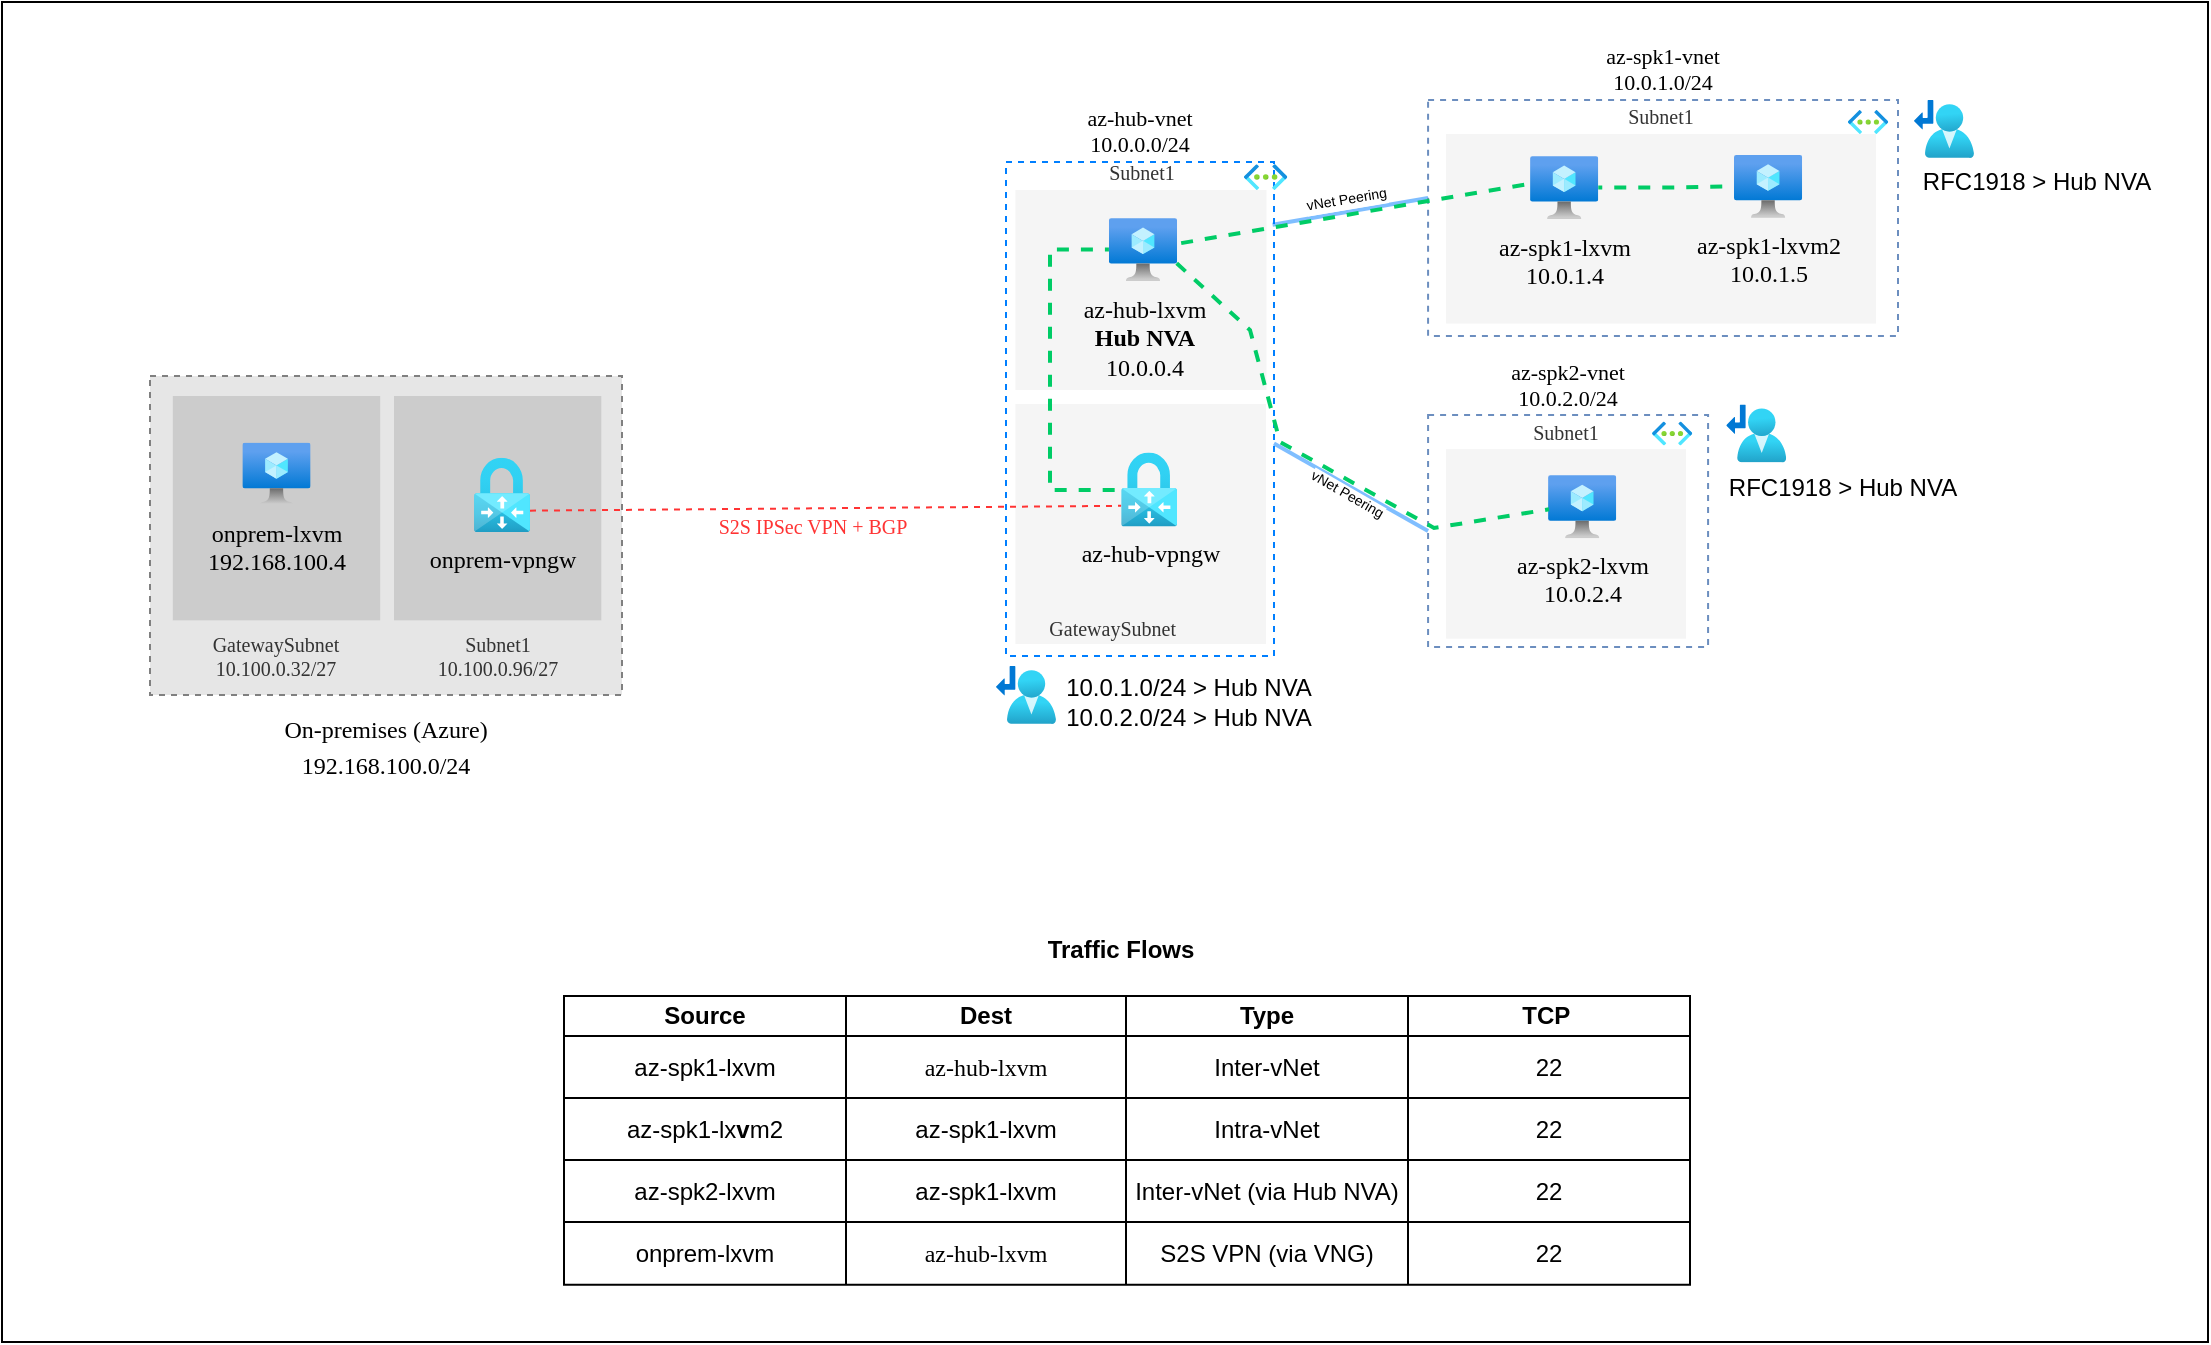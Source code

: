 <mxfile version="26.0.4">
  <diagram id="YnsuH4LNzArkPRJicwyz" name="Page-1">
    <mxGraphModel dx="2401" dy="751" grid="0" gridSize="10" guides="1" tooltips="1" connect="1" arrows="1" fold="1" page="1" pageScale="1" pageWidth="1100" pageHeight="850" background="#FFFFFF" math="0" shadow="0">
      <root>
        <mxCell id="0" />
        <mxCell id="1" parent="0" />
        <mxCell id="ZO6mygOJQg1MdGIY1tNN-86" value="" style="rounded=0;whiteSpace=wrap;html=1;" parent="1" vertex="1">
          <mxGeometry x="-12" y="7" width="1103" height="670" as="geometry" />
        </mxCell>
        <mxCell id="2" value="&lt;font style=&quot;font-size: 12px;&quot;&gt;On-premises (Azure)&lt;br style=&quot;&quot;&gt;192.168.100.0/24&lt;br&gt;&lt;/font&gt;" style="whiteSpace=wrap;html=1;labelBackgroundColor=none;fontFamily=Verdana;fontSize=15;labelPosition=center;verticalLabelPosition=bottom;align=center;verticalAlign=top;dashed=1;strokeColor=#808080;fillColor=#E6E6E6;" parent="1" vertex="1">
          <mxGeometry x="62" y="194" width="236" height="159.5" as="geometry" />
        </mxCell>
        <mxCell id="3" value="GatewaySubnet&lt;br&gt;10.100.0.32/27" style="whiteSpace=wrap;html=1;labelBackgroundColor=none;fontFamily=Verdana;fillColor=#CCCCCC;fontColor=#333333;strokeColor=none;fontSize=10;labelPosition=center;verticalLabelPosition=bottom;align=center;verticalAlign=top;dashed=1;" parent="1" vertex="1">
          <mxGeometry x="73.4" y="204" width="103.69" height="112.19" as="geometry" />
        </mxCell>
        <mxCell id="5" value="az-hub-vnet&lt;br style=&quot;font-size: 11px;&quot;&gt;10.0.0.0/24" style="whiteSpace=wrap;html=1;fillColor=none;strokeColor=#007FFF;dashed=1;labelPosition=center;verticalLabelPosition=top;align=center;verticalAlign=bottom;fontSize=11;fontFamily=Verdana;" parent="1" vertex="1">
          <mxGeometry x="490" y="87" width="134" height="247" as="geometry" />
        </mxCell>
        <mxCell id="6" value="" style="aspect=fixed;html=1;points=[];align=center;image;fontSize=12;image=img/lib/azure2/networking/Virtual_Networks.svg;dashed=1;fontFamily=Verdana;" parent="1" vertex="1">
          <mxGeometry x="608.999" y="88.08" width="21.641" height="12.92" as="geometry" />
        </mxCell>
        <mxCell id="7" value="GatewaySubnet" style="whiteSpace=wrap;html=1;labelBackgroundColor=none;fontFamily=Verdana;fillColor=#f5f5f5;fontColor=#333333;strokeColor=none;fontSize=10;labelPosition=left;verticalLabelPosition=bottom;align=right;verticalAlign=top;spacingLeft=0;spacingBottom=0;spacingRight=-63;spacing=-18;" parent="1" vertex="1">
          <mxGeometry x="494.71" y="208" width="125.29" height="120" as="geometry" />
        </mxCell>
        <mxCell id="9" value="Subnet1" style="whiteSpace=wrap;html=1;labelBackgroundColor=none;fontFamily=Verdana;fillColor=#f5f5f5;fontColor=#333333;strokeColor=none;fontSize=10;labelPosition=center;verticalLabelPosition=top;align=center;verticalAlign=bottom;" parent="1" vertex="1">
          <mxGeometry x="494.71" y="101" width="125.56" height="100" as="geometry" />
        </mxCell>
        <mxCell id="12" style="edgeStyle=none;html=1;fontFamily=Verdana;fontSize=10;endArrow=none;endFill=0;opacity=50;exitX=0;exitY=0.392;exitDx=0;exitDy=0;fontColor=#007FFF;strokeColor=#007FFF;strokeWidth=2;exitPerimeter=0;" parent="1" edge="1">
          <mxGeometry relative="1" as="geometry">
            <mxPoint x="701.04" y="104.996" as="sourcePoint" />
            <mxPoint x="623.3" y="118.36" as="targetPoint" />
          </mxGeometry>
        </mxCell>
        <mxCell id="13" value="az-spk1-vnet&lt;br style=&quot;font-size: 11px;&quot;&gt;10.0.1.0/24" style="whiteSpace=wrap;html=1;fillColor=none;strokeColor=#6c8ebf;dashed=1;labelBackgroundColor=none;fontFamily=Verdana;fontSize=11;labelPosition=center;verticalLabelPosition=top;align=center;verticalAlign=bottom;" parent="1" vertex="1">
          <mxGeometry x="701.04" y="56" width="234.96" height="118" as="geometry" />
        </mxCell>
        <mxCell id="14" value="" style="aspect=fixed;html=1;points=[];align=center;image;fontSize=12;image=img/lib/azure2/networking/Virtual_Networks.svg;dashed=1;labelBackgroundColor=none;fontFamily=Verdana;fillColor=default;" parent="1" vertex="1">
          <mxGeometry x="911" y="61" width="20.1" height="12" as="geometry" />
        </mxCell>
        <mxCell id="15" value="Subnet1" style="whiteSpace=wrap;html=1;labelBackgroundColor=none;fontFamily=Verdana;fillColor=#f5f5f5;fontColor=#333333;strokeColor=none;fontSize=10;labelPosition=center;verticalLabelPosition=top;align=center;verticalAlign=bottom;" parent="1" vertex="1">
          <mxGeometry x="710.04" y="73" width="214.96" height="94.79" as="geometry" />
        </mxCell>
        <mxCell id="ZO6mygOJQg1MdGIY1tNN-87" style="edgeStyle=orthogonalEdgeStyle;rounded=0;orthogonalLoop=1;jettySize=auto;html=1;endArrow=none;endFill=0;dashed=1;strokeColor=#00CC66;flowAnimation=1;strokeWidth=2;" parent="1" source="16" target="47" edge="1">
          <mxGeometry relative="1" as="geometry" />
        </mxCell>
        <mxCell id="ZO6mygOJQg1MdGIY1tNN-89" style="rounded=0;orthogonalLoop=1;jettySize=auto;html=1;strokeWidth=2;strokeColor=#00CC66;dashed=1;align=center;verticalAlign=middle;fontFamily=Helvetica;fontSize=11;fontColor=default;labelBackgroundColor=default;endArrow=none;endFill=0;flowAnimation=1;" parent="1" target="35" edge="1">
          <mxGeometry relative="1" as="geometry">
            <mxPoint x="757" y="97" as="sourcePoint" />
          </mxGeometry>
        </mxCell>
        <mxCell id="ZO6mygOJQg1MdGIY1tNN-94" value="&lt;span&gt;vNet Peering&lt;/span&gt;" style="edgeLabel;html=1;align=center;verticalAlign=middle;resizable=0;points=[];rotation=-9.4;fontSize=7;" parent="ZO6mygOJQg1MdGIY1tNN-89" vertex="1" connectable="0">
          <mxGeometry x="0.043" y="-2" relative="1" as="geometry">
            <mxPoint x="-2" y="-5" as="offset" />
          </mxGeometry>
        </mxCell>
        <mxCell id="16" value="az-spk1-lxvm&lt;br&gt;10.0.1.4" style="aspect=fixed;html=1;points=[];align=center;image;fontSize=12;image=img/lib/azure2/compute/Virtual_Machine.svg;labelBackgroundColor=none;fontFamily=Verdana;fillColor=default;" parent="1" vertex="1">
          <mxGeometry x="752.041" y="84.0" width="34.087" height="31.617" as="geometry" />
        </mxCell>
        <mxCell id="17" style="edgeStyle=none;html=1;exitX=0;exitY=0.5;exitDx=0;exitDy=0;fontFamily=Verdana;fontSize=10;endArrow=none;endFill=0;opacity=50;fontColor=#007FFF;strokeColor=#007FFF;entryX=1;entryY=0.57;entryDx=0;entryDy=0;strokeWidth=2;entryPerimeter=0;" parent="1" source="18" target="5" edge="1">
          <mxGeometry relative="1" as="geometry">
            <mxPoint x="627" y="175" as="targetPoint" />
          </mxGeometry>
        </mxCell>
        <mxCell id="ZO6mygOJQg1MdGIY1tNN-92" value="vNet Peering" style="edgeLabel;html=1;align=center;verticalAlign=middle;resizable=0;points=[];fontSize=7;rotation=30;" parent="17" vertex="1" connectable="0">
          <mxGeometry x="0.297" y="1" relative="1" as="geometry">
            <mxPoint x="9" y="9" as="offset" />
          </mxGeometry>
        </mxCell>
        <mxCell id="18" value="az-spk2-vnet&lt;br style=&quot;font-size: 11px;&quot;&gt;10.0.2.0/24" style="whiteSpace=wrap;html=1;fillColor=none;strokeColor=#6c8ebf;dashed=1;labelBackgroundColor=none;fontFamily=Verdana;fontSize=11;labelPosition=center;verticalLabelPosition=top;align=center;verticalAlign=bottom;" parent="1" vertex="1">
          <mxGeometry x="701.04" y="213.55" width="140" height="116" as="geometry" />
        </mxCell>
        <mxCell id="19" value="" style="aspect=fixed;html=1;points=[];align=center;image;fontSize=12;image=img/lib/azure2/networking/Virtual_Networks.svg;dashed=1;labelBackgroundColor=none;fontFamily=Verdana;fillColor=default;" parent="1" vertex="1">
          <mxGeometry x="813.04" y="216.74" width="20.1" height="12" as="geometry" />
        </mxCell>
        <mxCell id="20" value="Subnet1" style="whiteSpace=wrap;html=1;labelBackgroundColor=none;fontFamily=Verdana;fillColor=#f5f5f5;fontColor=#333333;strokeColor=none;fontSize=10;labelPosition=center;verticalLabelPosition=top;align=center;verticalAlign=bottom;" parent="1" vertex="1">
          <mxGeometry x="710.04" y="230.55" width="120" height="94.79" as="geometry" />
        </mxCell>
        <mxCell id="23" value="Subnet1&lt;br&gt;10.100.0.96/27" style="whiteSpace=wrap;html=1;labelBackgroundColor=none;fontFamily=Verdana;fillColor=#CCCCCC;fontColor=#333333;strokeColor=none;fontSize=10;labelPosition=center;verticalLabelPosition=bottom;align=center;verticalAlign=top;dashed=1;" parent="1" vertex="1">
          <mxGeometry x="184" y="204" width="103.65" height="112.19" as="geometry" />
        </mxCell>
        <mxCell id="26" value="&lt;span style=&quot;font-weight: normal;&quot;&gt;onprem-lxvm&lt;br&gt;192.168.100.4&lt;/span&gt;" style="aspect=fixed;html=1;points=[];align=center;image;fontSize=12;image=img/lib/azure2/compute/Virtual_Machine.svg;labelBackgroundColor=none;fontFamily=Verdana;fillColor=default;fontStyle=1" parent="1" vertex="1">
          <mxGeometry x="108.201" y="227.29" width="34.087" height="31.617" as="geometry" />
        </mxCell>
        <mxCell id="31" value="" style="edgeStyle=none;html=1;strokeColor=#FF3333;fontFamily=Verdana;fontSize=10;fontColor=default;endArrow=none;endFill=0;strokeWidth=1;dashed=1;" parent="1" edge="1">
          <mxGeometry relative="1" as="geometry">
            <mxPoint x="547.6" y="258.909" as="targetPoint" />
            <mxPoint x="252" y="261.335" as="sourcePoint" />
          </mxGeometry>
        </mxCell>
        <mxCell id="44" value="S2S IPSec VPN + BGP" style="edgeLabel;html=1;align=center;verticalAlign=middle;resizable=0;points=[];fontSize=10;fontColor=#FF3333;fontFamily=Verdana;" parent="31" vertex="1" connectable="0">
          <mxGeometry x="-0.345" y="-4" relative="1" as="geometry">
            <mxPoint x="44" y="4" as="offset" />
          </mxGeometry>
        </mxCell>
        <mxCell id="34" value="az-spk2-lxvm&lt;br&gt;10.0.2.4" style="aspect=fixed;html=1;points=[];align=center;image;fontSize=12;image=img/lib/azure2/compute/Virtual_Machine.svg;labelBackgroundColor=none;fontFamily=Verdana;fillColor=default;" parent="1" vertex="1">
          <mxGeometry x="761.041" y="243.55" width="34.087" height="31.617" as="geometry" />
        </mxCell>
        <mxCell id="ZO6mygOJQg1MdGIY1tNN-90" style="edgeStyle=orthogonalEdgeStyle;rounded=0;orthogonalLoop=1;jettySize=auto;html=1;dashed=1;strokeColor=#00CC66;strokeWidth=2;align=center;verticalAlign=middle;fontFamily=Helvetica;fontSize=11;fontColor=default;labelBackgroundColor=default;endArrow=none;endFill=0;flowAnimation=1;" parent="1" source="35" target="36" edge="1">
          <mxGeometry relative="1" as="geometry">
            <Array as="points">
              <mxPoint x="512" y="131" />
              <mxPoint x="512" y="251" />
            </Array>
          </mxGeometry>
        </mxCell>
        <mxCell id="35" value="az-hub-lxvm&lt;br&gt;&lt;b&gt;Hub NVA&lt;/b&gt;&lt;br&gt;10.0.0.4" style="aspect=fixed;html=1;points=[];align=center;image;fontSize=12;image=img/lib/azure2/compute/Virtual_Machine.svg;labelBackgroundColor=none;fontFamily=Verdana;fillColor=default;" parent="1" vertex="1">
          <mxGeometry x="541.461" y="115.0" width="34.087" height="31.617" as="geometry" />
        </mxCell>
        <mxCell id="36" value="az-hub-vpngw&lt;br&gt;" style="aspect=fixed;html=1;points=[];align=center;image;fontSize=12;image=img/lib/azure2/networking/Virtual_Network_Gateways.svg;glass=0;dashed=1;dashPattern=8 8;strokeColor=#E6E6E6;fontColor=#000000;fillColor=#CCCCCC;rounded=0;sketch=1;hachureGap=4;jiggle=2;curveFitting=1;fontFamily=Verdana;labelBackgroundColor=#f5f5f5;fontStyle=0" parent="1" vertex="1">
          <mxGeometry x="547.6" y="232.213" width="27.944" height="37.082" as="geometry" />
        </mxCell>
        <mxCell id="21" value="onprem-vpngw" style="aspect=fixed;html=1;points=[];align=center;image;fontSize=12;image=img/lib/azure2/networking/Virtual_Network_Gateways.svg;glass=0;dashed=1;dashPattern=8 8;strokeColor=#E6E6E6;fontColor=#000000;fillColor=#CCCCCC;rounded=0;sketch=1;hachureGap=4;jiggle=2;curveFitting=1;fontFamily=Verdana;labelBackgroundColor=none;" parent="1" vertex="1">
          <mxGeometry x="224" y="234.83" width="28" height="37.16" as="geometry" />
        </mxCell>
        <mxCell id="47" value="az-spk1-lxvm2&lt;br&gt;10.0.1.5" style="aspect=fixed;html=1;points=[];align=center;image;fontSize=12;image=img/lib/azure2/compute/Virtual_Machine.svg;labelBackgroundColor=none;fontFamily=Verdana;fillColor=default;" parent="1" vertex="1">
          <mxGeometry x="854.001" y="83.38" width="34.087" height="31.617" as="geometry" />
        </mxCell>
        <mxCell id="48" value="" style="aspect=fixed;html=1;points=[];align=center;image;fontSize=12;image=img/lib/azure2/networking/Route_Tables.svg;" parent="1" vertex="1">
          <mxGeometry x="485" y="339" width="29.94" height="29" as="geometry" />
        </mxCell>
        <mxCell id="49" value="10.0.1.0/24 &amp;gt; Hub NVA&lt;br&gt;10.0.2.0/24 &amp;gt; Hub NVA" style="text;html=1;align=center;verticalAlign=middle;resizable=0;points=[];autosize=1;strokeColor=none;fillColor=none;" parent="1" vertex="1">
          <mxGeometry x="510" y="336" width="141" height="41" as="geometry" />
        </mxCell>
        <mxCell id="50" value="RFC1918 &amp;gt; Hub NVA" style="text;html=1;align=center;verticalAlign=middle;resizable=0;points=[];autosize=1;strokeColor=none;fillColor=none;" parent="1" vertex="1">
          <mxGeometry x="939" y="84" width="132" height="26" as="geometry" />
        </mxCell>
        <mxCell id="51" value="" style="aspect=fixed;html=1;points=[];align=center;image;fontSize=12;image=img/lib/azure2/networking/Route_Tables.svg;" parent="1" vertex="1">
          <mxGeometry x="944" y="56" width="29.94" height="29" as="geometry" />
        </mxCell>
        <mxCell id="52" value="" style="aspect=fixed;html=1;points=[];align=center;image;fontSize=12;image=img/lib/azure2/networking/Route_Tables.svg;" parent="1" vertex="1">
          <mxGeometry x="850.13" y="208.24" width="29.94" height="29" as="geometry" />
        </mxCell>
        <mxCell id="53" value="RFC1918 &amp;gt; Hub NVA" style="text;html=1;align=center;verticalAlign=middle;resizable=0;points=[];autosize=1;strokeColor=none;fillColor=none;" parent="1" vertex="1">
          <mxGeometry x="841.94" y="237.24" width="132" height="26" as="geometry" />
        </mxCell>
        <mxCell id="54" value="" style="shape=table;startSize=0;container=1;collapsible=0;childLayout=tableLayout;" parent="1" vertex="1">
          <mxGeometry x="269" y="504" width="563" height="144.417" as="geometry" />
        </mxCell>
        <mxCell id="55" value="" style="shape=tableRow;horizontal=0;startSize=0;swimlaneHead=0;swimlaneBody=0;top=0;left=0;bottom=0;right=0;collapsible=0;dropTarget=0;fillColor=none;points=[[0,0.5],[1,0.5]];portConstraint=eastwest;" parent="54" vertex="1">
          <mxGeometry width="563" height="20" as="geometry" />
        </mxCell>
        <mxCell id="56" value="Source" style="shape=partialRectangle;html=1;whiteSpace=wrap;connectable=0;overflow=hidden;fillColor=none;top=0;left=0;bottom=0;right=0;pointerEvents=1;fontStyle=1" parent="55" vertex="1">
          <mxGeometry width="141" height="20" as="geometry">
            <mxRectangle width="141" height="20" as="alternateBounds" />
          </mxGeometry>
        </mxCell>
        <mxCell id="57" value="Dest" style="shape=partialRectangle;html=1;whiteSpace=wrap;connectable=0;overflow=hidden;fillColor=none;top=0;left=0;bottom=0;right=0;pointerEvents=1;fontStyle=1" parent="55" vertex="1">
          <mxGeometry x="141" width="140" height="20" as="geometry">
            <mxRectangle width="140" height="20" as="alternateBounds" />
          </mxGeometry>
        </mxCell>
        <mxCell id="58" value="Type" style="shape=partialRectangle;html=1;whiteSpace=wrap;connectable=0;overflow=hidden;fillColor=none;top=0;left=0;bottom=0;right=0;pointerEvents=1;fontStyle=1" parent="55" vertex="1">
          <mxGeometry x="281" width="141" height="20" as="geometry">
            <mxRectangle width="141" height="20" as="alternateBounds" />
          </mxGeometry>
        </mxCell>
        <mxCell id="71" value="TCP&lt;span style=&quot;white-space: pre;&quot;&gt;&#x9;&lt;/span&gt;" style="shape=partialRectangle;html=1;whiteSpace=wrap;connectable=0;overflow=hidden;fillColor=none;top=0;left=0;bottom=0;right=0;pointerEvents=1;fontStyle=1" parent="55" vertex="1">
          <mxGeometry x="422" width="141" height="20" as="geometry">
            <mxRectangle width="141" height="20" as="alternateBounds" />
          </mxGeometry>
        </mxCell>
        <mxCell id="59" value="" style="shape=tableRow;horizontal=0;startSize=0;swimlaneHead=0;swimlaneBody=0;top=0;left=0;bottom=0;right=0;collapsible=0;dropTarget=0;fillColor=none;points=[[0,0.5],[1,0.5]];portConstraint=eastwest;" parent="54" vertex="1">
          <mxGeometry y="20" width="563" height="31" as="geometry" />
        </mxCell>
        <mxCell id="60" value="az-spk1-lxvm" style="shape=partialRectangle;html=1;whiteSpace=wrap;connectable=0;overflow=hidden;fillColor=none;top=0;left=0;bottom=0;right=0;pointerEvents=1;" parent="59" vertex="1">
          <mxGeometry width="141" height="31" as="geometry">
            <mxRectangle width="141" height="31" as="alternateBounds" />
          </mxGeometry>
        </mxCell>
        <mxCell id="61" value="&lt;span style=&quot;font-family: Verdana;&quot;&gt;az-hub-lxvm&lt;/span&gt;" style="shape=partialRectangle;html=1;whiteSpace=wrap;connectable=0;overflow=hidden;fillColor=none;top=0;left=0;bottom=0;right=0;pointerEvents=1;" parent="59" vertex="1">
          <mxGeometry x="141" width="140" height="31" as="geometry">
            <mxRectangle width="140" height="31" as="alternateBounds" />
          </mxGeometry>
        </mxCell>
        <mxCell id="62" value="Inter-vNet" style="shape=partialRectangle;html=1;whiteSpace=wrap;connectable=0;overflow=hidden;fillColor=none;top=0;left=0;bottom=0;right=0;pointerEvents=1;" parent="59" vertex="1">
          <mxGeometry x="281" width="141" height="31" as="geometry">
            <mxRectangle width="141" height="31" as="alternateBounds" />
          </mxGeometry>
        </mxCell>
        <mxCell id="72" value="22" style="shape=partialRectangle;html=1;whiteSpace=wrap;connectable=0;overflow=hidden;fillColor=none;top=0;left=0;bottom=0;right=0;pointerEvents=1;" parent="59" vertex="1">
          <mxGeometry x="422" width="141" height="31" as="geometry">
            <mxRectangle width="141" height="31" as="alternateBounds" />
          </mxGeometry>
        </mxCell>
        <mxCell id="67" style="shape=tableRow;horizontal=0;startSize=0;swimlaneHead=0;swimlaneBody=0;top=0;left=0;bottom=0;right=0;collapsible=0;dropTarget=0;fillColor=none;points=[[0,0.5],[1,0.5]];portConstraint=eastwest;" parent="54" vertex="1">
          <mxGeometry y="51" width="563" height="31" as="geometry" />
        </mxCell>
        <mxCell id="68" value="az-spk1-lx&lt;b&gt;v&lt;/b&gt;m2" style="shape=partialRectangle;html=1;whiteSpace=wrap;connectable=0;overflow=hidden;fillColor=none;top=0;left=0;bottom=0;right=0;pointerEvents=1;" parent="67" vertex="1">
          <mxGeometry width="141" height="31" as="geometry">
            <mxRectangle width="141" height="31" as="alternateBounds" />
          </mxGeometry>
        </mxCell>
        <mxCell id="69" value="az-spk1-lxvm" style="shape=partialRectangle;html=1;whiteSpace=wrap;connectable=0;overflow=hidden;fillColor=none;top=0;left=0;bottom=0;right=0;pointerEvents=1;" parent="67" vertex="1">
          <mxGeometry x="141" width="140" height="31" as="geometry">
            <mxRectangle width="140" height="31" as="alternateBounds" />
          </mxGeometry>
        </mxCell>
        <mxCell id="70" value="Intra-vNet" style="shape=partialRectangle;html=1;whiteSpace=wrap;connectable=0;overflow=hidden;fillColor=none;top=0;left=0;bottom=0;right=0;pointerEvents=1;" parent="67" vertex="1">
          <mxGeometry x="281" width="141" height="31" as="geometry">
            <mxRectangle width="141" height="31" as="alternateBounds" />
          </mxGeometry>
        </mxCell>
        <mxCell id="73" value="22" style="shape=partialRectangle;html=1;whiteSpace=wrap;connectable=0;overflow=hidden;fillColor=none;top=0;left=0;bottom=0;right=0;pointerEvents=1;" parent="67" vertex="1">
          <mxGeometry x="422" width="141" height="31" as="geometry">
            <mxRectangle width="141" height="31" as="alternateBounds" />
          </mxGeometry>
        </mxCell>
        <mxCell id="81" style="shape=tableRow;horizontal=0;startSize=0;swimlaneHead=0;swimlaneBody=0;top=0;left=0;bottom=0;right=0;collapsible=0;dropTarget=0;fillColor=none;points=[[0,0.5],[1,0.5]];portConstraint=eastwest;" parent="54" vertex="1">
          <mxGeometry y="82" width="563" height="31" as="geometry" />
        </mxCell>
        <mxCell id="82" value="az-spk2-lxvm" style="shape=partialRectangle;html=1;whiteSpace=wrap;connectable=0;overflow=hidden;fillColor=none;top=0;left=0;bottom=0;right=0;pointerEvents=1;" parent="81" vertex="1">
          <mxGeometry width="141" height="31" as="geometry">
            <mxRectangle width="141" height="31" as="alternateBounds" />
          </mxGeometry>
        </mxCell>
        <mxCell id="83" value="az-spk1-lxvm" style="shape=partialRectangle;html=1;whiteSpace=wrap;connectable=0;overflow=hidden;fillColor=none;top=0;left=0;bottom=0;right=0;pointerEvents=1;" parent="81" vertex="1">
          <mxGeometry x="141" width="140" height="31" as="geometry">
            <mxRectangle width="140" height="31" as="alternateBounds" />
          </mxGeometry>
        </mxCell>
        <mxCell id="84" value="Inter-vNet (via Hub NVA)" style="shape=partialRectangle;html=1;whiteSpace=wrap;connectable=0;overflow=hidden;fillColor=none;top=0;left=0;bottom=0;right=0;pointerEvents=1;" parent="81" vertex="1">
          <mxGeometry x="281" width="141" height="31" as="geometry">
            <mxRectangle width="141" height="31" as="alternateBounds" />
          </mxGeometry>
        </mxCell>
        <mxCell id="85" value="22" style="shape=partialRectangle;html=1;whiteSpace=wrap;connectable=0;overflow=hidden;fillColor=none;top=0;left=0;bottom=0;right=0;pointerEvents=1;" parent="81" vertex="1">
          <mxGeometry x="422" width="141" height="31" as="geometry">
            <mxRectangle width="141" height="31" as="alternateBounds" />
          </mxGeometry>
        </mxCell>
        <mxCell id="75" style="shape=tableRow;horizontal=0;startSize=0;swimlaneHead=0;swimlaneBody=0;top=0;left=0;bottom=0;right=0;collapsible=0;dropTarget=0;fillColor=none;points=[[0,0.5],[1,0.5]];portConstraint=eastwest;" parent="54" vertex="1">
          <mxGeometry y="113" width="563" height="31" as="geometry" />
        </mxCell>
        <mxCell id="76" value="onprem-lxvm" style="shape=partialRectangle;html=1;whiteSpace=wrap;connectable=0;overflow=hidden;fillColor=none;top=0;left=0;bottom=0;right=0;pointerEvents=1;" parent="75" vertex="1">
          <mxGeometry width="141" height="31" as="geometry">
            <mxRectangle width="141" height="31" as="alternateBounds" />
          </mxGeometry>
        </mxCell>
        <mxCell id="77" value="&lt;span style=&quot;font-family: Verdana;&quot;&gt;az-hub-lxvm&lt;/span&gt;" style="shape=partialRectangle;html=1;whiteSpace=wrap;connectable=0;overflow=hidden;fillColor=none;top=0;left=0;bottom=0;right=0;pointerEvents=1;" parent="75" vertex="1">
          <mxGeometry x="141" width="140" height="31" as="geometry">
            <mxRectangle width="140" height="31" as="alternateBounds" />
          </mxGeometry>
        </mxCell>
        <mxCell id="78" value="S2S VPN (via VNG)" style="shape=partialRectangle;html=1;whiteSpace=wrap;connectable=0;overflow=hidden;fillColor=none;top=0;left=0;bottom=0;right=0;pointerEvents=1;" parent="75" vertex="1">
          <mxGeometry x="281" width="141" height="31" as="geometry">
            <mxRectangle width="141" height="31" as="alternateBounds" />
          </mxGeometry>
        </mxCell>
        <mxCell id="79" value="22" style="shape=partialRectangle;html=1;whiteSpace=wrap;connectable=0;overflow=hidden;fillColor=none;top=0;left=0;bottom=0;right=0;pointerEvents=1;" parent="75" vertex="1">
          <mxGeometry x="422" width="141" height="31" as="geometry">
            <mxRectangle width="141" height="31" as="alternateBounds" />
          </mxGeometry>
        </mxCell>
        <mxCell id="80" value="Traffic Flows" style="text;html=1;align=center;verticalAlign=middle;resizable=0;points=[];autosize=1;strokeColor=none;fillColor=none;fontStyle=1" parent="1" vertex="1">
          <mxGeometry x="501" y="468" width="91" height="26" as="geometry" />
        </mxCell>
        <mxCell id="ZO6mygOJQg1MdGIY1tNN-91" style="rounded=0;orthogonalLoop=1;jettySize=auto;html=1;strokeWidth=2;strokeColor=#00CC66;dashed=1;align=center;verticalAlign=middle;fontFamily=Helvetica;fontSize=9;fontColor=default;labelBackgroundColor=default;endArrow=none;endFill=0;flowAnimation=1;exitX=0.014;exitY=0.541;exitDx=0;exitDy=0;exitPerimeter=0;entryX=0.936;entryY=0.659;entryDx=0;entryDy=0;entryPerimeter=0;" parent="1" source="34" target="35" edge="1">
          <mxGeometry relative="1" as="geometry">
            <mxPoint x="767" y="107" as="sourcePoint" />
            <mxPoint x="586" y="138" as="targetPoint" />
            <Array as="points">
              <mxPoint x="704" y="270" />
              <mxPoint x="627" y="227" />
              <mxPoint x="612" y="171" />
            </Array>
          </mxGeometry>
        </mxCell>
      </root>
    </mxGraphModel>
  </diagram>
</mxfile>
